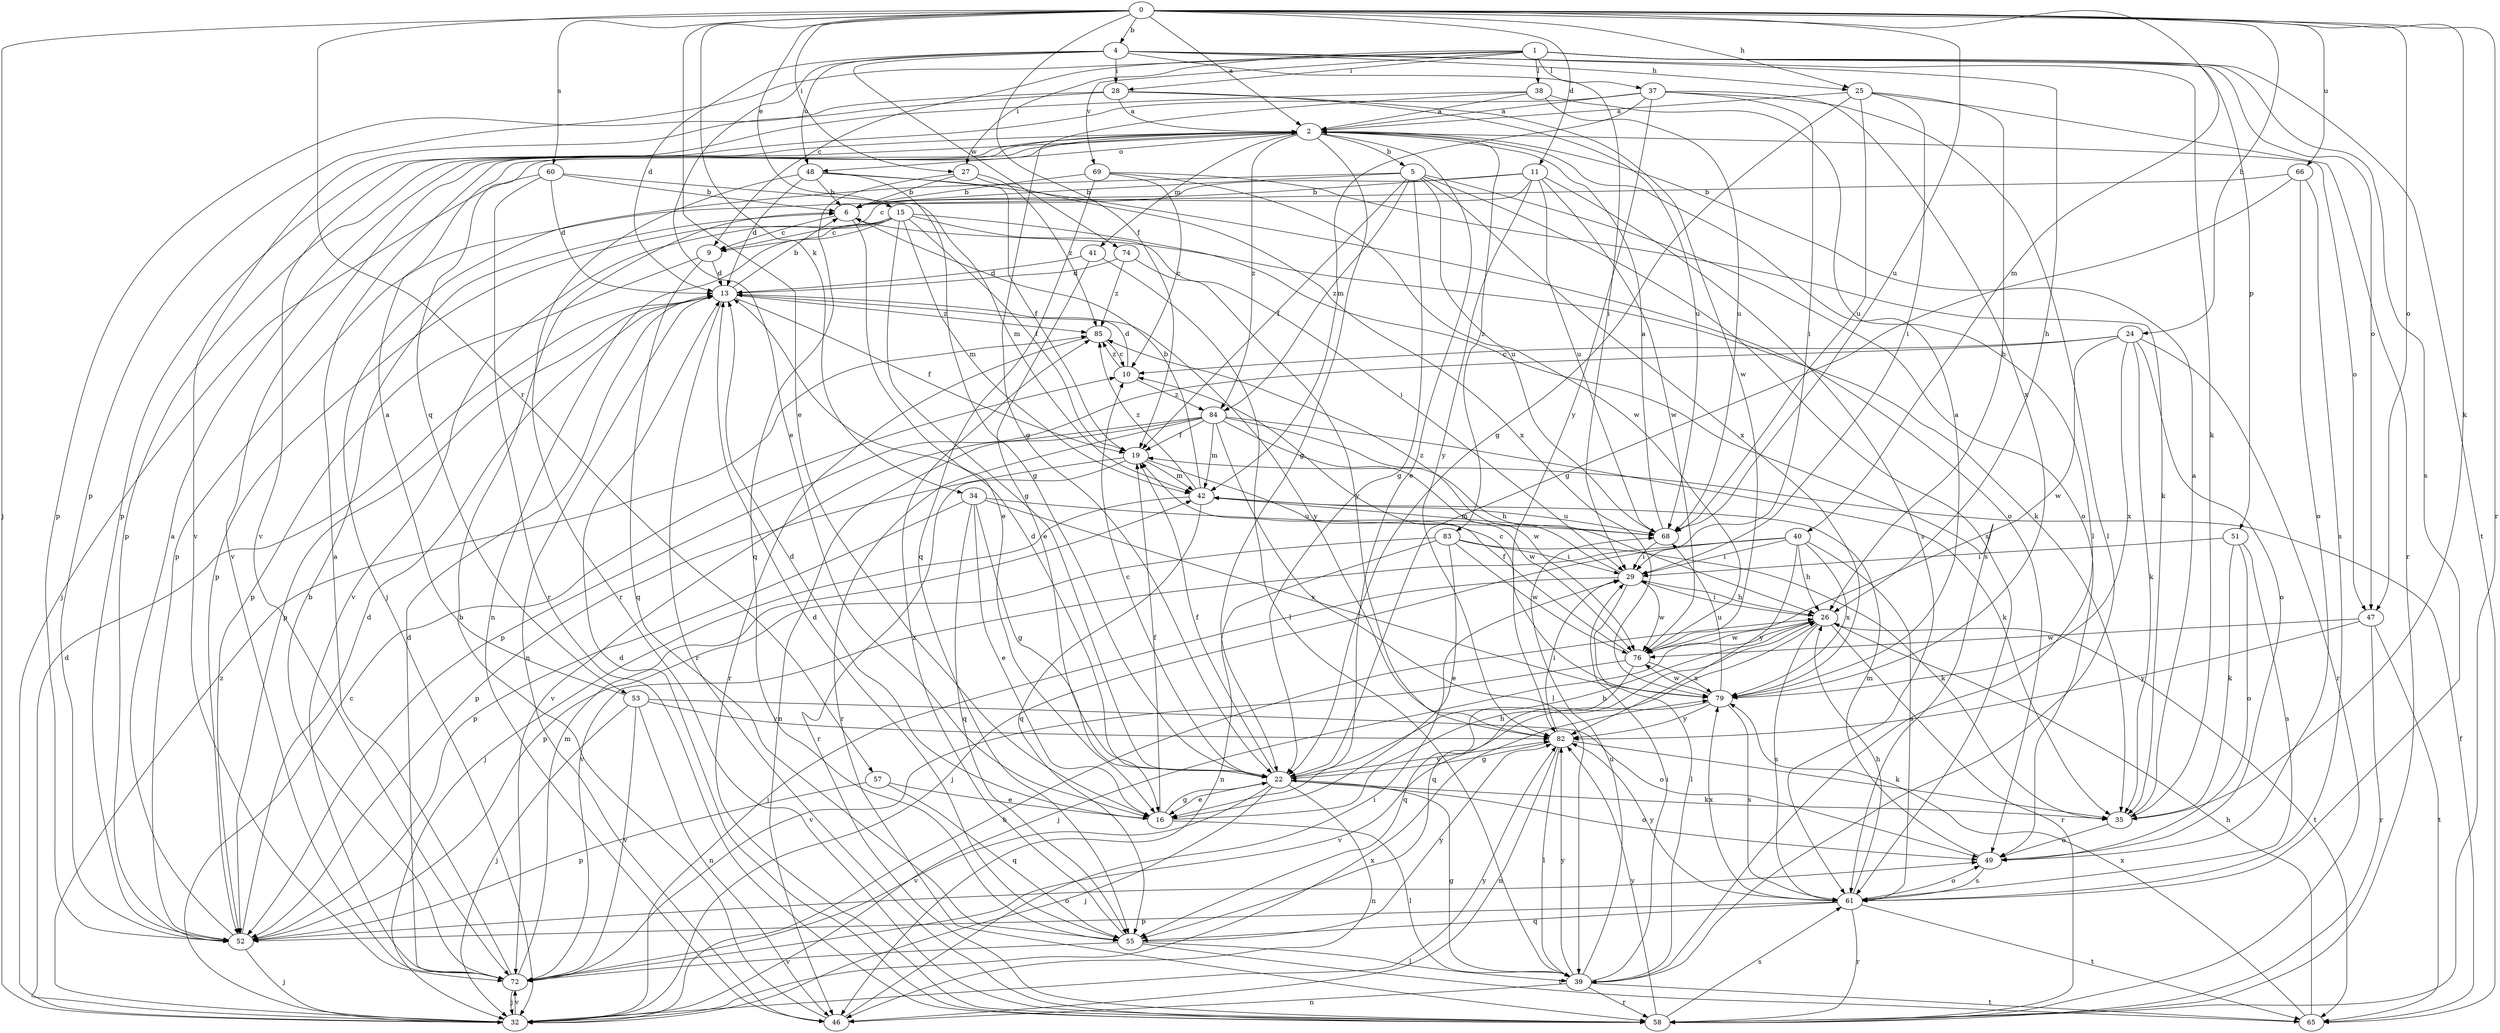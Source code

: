 strict digraph  {
0;
1;
2;
4;
5;
6;
9;
10;
11;
13;
15;
16;
19;
22;
24;
25;
26;
27;
28;
29;
32;
34;
35;
37;
38;
39;
40;
41;
42;
46;
47;
48;
49;
51;
52;
53;
55;
57;
58;
60;
61;
65;
66;
68;
69;
72;
74;
76;
79;
82;
83;
84;
85;
0 -> 2  [label=a];
0 -> 4  [label=b];
0 -> 11  [label=d];
0 -> 15  [label=e];
0 -> 16  [label=e];
0 -> 19  [label=f];
0 -> 24  [label=h];
0 -> 25  [label=h];
0 -> 27  [label=i];
0 -> 32  [label=j];
0 -> 34  [label=k];
0 -> 35  [label=k];
0 -> 40  [label=m];
0 -> 47  [label=o];
0 -> 57  [label=r];
0 -> 58  [label=r];
0 -> 60  [label=s];
0 -> 66  [label=u];
0 -> 68  [label=u];
1 -> 9  [label=c];
1 -> 27  [label=i];
1 -> 28  [label=i];
1 -> 37  [label=l];
1 -> 38  [label=l];
1 -> 47  [label=o];
1 -> 51  [label=p];
1 -> 52  [label=p];
1 -> 61  [label=s];
1 -> 65  [label=t];
1 -> 69  [label=v];
2 -> 5  [label=b];
2 -> 16  [label=e];
2 -> 22  [label=g];
2 -> 41  [label=m];
2 -> 47  [label=o];
2 -> 48  [label=o];
2 -> 52  [label=p];
2 -> 53  [label=q];
2 -> 72  [label=v];
2 -> 83  [label=z];
2 -> 84  [label=z];
4 -> 13  [label=d];
4 -> 16  [label=e];
4 -> 25  [label=h];
4 -> 26  [label=h];
4 -> 28  [label=i];
4 -> 29  [label=i];
4 -> 35  [label=k];
4 -> 48  [label=o];
4 -> 74  [label=w];
5 -> 6  [label=b];
5 -> 19  [label=f];
5 -> 22  [label=g];
5 -> 32  [label=j];
5 -> 49  [label=o];
5 -> 61  [label=s];
5 -> 76  [label=w];
5 -> 79  [label=x];
5 -> 84  [label=z];
6 -> 9  [label=c];
6 -> 16  [label=e];
6 -> 35  [label=k];
9 -> 13  [label=d];
9 -> 52  [label=p];
9 -> 55  [label=q];
10 -> 13  [label=d];
10 -> 84  [label=z];
10 -> 85  [label=z];
11 -> 6  [label=b];
11 -> 9  [label=c];
11 -> 52  [label=p];
11 -> 61  [label=s];
11 -> 68  [label=u];
11 -> 76  [label=w];
11 -> 82  [label=y];
13 -> 6  [label=b];
13 -> 19  [label=f];
13 -> 46  [label=n];
13 -> 52  [label=p];
13 -> 58  [label=r];
13 -> 82  [label=y];
13 -> 85  [label=z];
15 -> 9  [label=c];
15 -> 19  [label=f];
15 -> 22  [label=g];
15 -> 29  [label=i];
15 -> 42  [label=m];
15 -> 46  [label=n];
15 -> 52  [label=p];
15 -> 61  [label=s];
15 -> 72  [label=v];
16 -> 13  [label=d];
16 -> 19  [label=f];
16 -> 22  [label=g];
16 -> 26  [label=h];
16 -> 39  [label=l];
19 -> 42  [label=m];
19 -> 52  [label=p];
19 -> 58  [label=r];
19 -> 76  [label=w];
22 -> 10  [label=c];
22 -> 13  [label=d];
22 -> 16  [label=e];
22 -> 19  [label=f];
22 -> 26  [label=h];
22 -> 32  [label=j];
22 -> 35  [label=k];
22 -> 46  [label=n];
22 -> 49  [label=o];
22 -> 72  [label=v];
22 -> 82  [label=y];
24 -> 10  [label=c];
24 -> 35  [label=k];
24 -> 49  [label=o];
24 -> 52  [label=p];
24 -> 58  [label=r];
24 -> 76  [label=w];
24 -> 79  [label=x];
25 -> 2  [label=a];
25 -> 22  [label=g];
25 -> 26  [label=h];
25 -> 29  [label=i];
25 -> 58  [label=r];
25 -> 68  [label=u];
26 -> 29  [label=i];
26 -> 32  [label=j];
26 -> 55  [label=q];
26 -> 58  [label=r];
26 -> 61  [label=s];
26 -> 65  [label=t];
26 -> 76  [label=w];
27 -> 6  [label=b];
27 -> 55  [label=q];
27 -> 79  [label=x];
27 -> 85  [label=z];
28 -> 2  [label=a];
28 -> 52  [label=p];
28 -> 68  [label=u];
28 -> 72  [label=v];
28 -> 76  [label=w];
29 -> 26  [label=h];
29 -> 32  [label=j];
29 -> 39  [label=l];
29 -> 76  [label=w];
29 -> 85  [label=z];
32 -> 10  [label=c];
32 -> 13  [label=d];
32 -> 26  [label=h];
32 -> 72  [label=v];
32 -> 79  [label=x];
32 -> 82  [label=y];
32 -> 85  [label=z];
34 -> 16  [label=e];
34 -> 22  [label=g];
34 -> 52  [label=p];
34 -> 55  [label=q];
34 -> 68  [label=u];
34 -> 79  [label=x];
35 -> 2  [label=a];
35 -> 49  [label=o];
37 -> 2  [label=a];
37 -> 29  [label=i];
37 -> 39  [label=l];
37 -> 42  [label=m];
37 -> 72  [label=v];
37 -> 79  [label=x];
37 -> 82  [label=y];
38 -> 2  [label=a];
38 -> 22  [label=g];
38 -> 39  [label=l];
38 -> 52  [label=p];
38 -> 68  [label=u];
39 -> 22  [label=g];
39 -> 29  [label=i];
39 -> 46  [label=n];
39 -> 58  [label=r];
39 -> 65  [label=t];
39 -> 68  [label=u];
39 -> 82  [label=y];
40 -> 26  [label=h];
40 -> 29  [label=i];
40 -> 32  [label=j];
40 -> 61  [label=s];
40 -> 72  [label=v];
40 -> 79  [label=x];
40 -> 82  [label=y];
41 -> 13  [label=d];
41 -> 16  [label=e];
41 -> 39  [label=l];
42 -> 6  [label=b];
42 -> 32  [label=j];
42 -> 55  [label=q];
42 -> 68  [label=u];
42 -> 85  [label=z];
46 -> 6  [label=b];
46 -> 29  [label=i];
47 -> 58  [label=r];
47 -> 65  [label=t];
47 -> 76  [label=w];
47 -> 82  [label=y];
48 -> 6  [label=b];
48 -> 13  [label=d];
48 -> 19  [label=f];
48 -> 22  [label=g];
48 -> 49  [label=o];
48 -> 58  [label=r];
49 -> 42  [label=m];
49 -> 61  [label=s];
51 -> 29  [label=i];
51 -> 35  [label=k];
51 -> 49  [label=o];
51 -> 61  [label=s];
52 -> 2  [label=a];
52 -> 13  [label=d];
52 -> 32  [label=j];
52 -> 49  [label=o];
53 -> 2  [label=a];
53 -> 32  [label=j];
53 -> 46  [label=n];
53 -> 49  [label=o];
53 -> 72  [label=v];
53 -> 82  [label=y];
55 -> 13  [label=d];
55 -> 39  [label=l];
55 -> 65  [label=t];
55 -> 72  [label=v];
55 -> 82  [label=y];
55 -> 85  [label=z];
57 -> 16  [label=e];
57 -> 52  [label=p];
57 -> 55  [label=q];
58 -> 13  [label=d];
58 -> 61  [label=s];
58 -> 82  [label=y];
60 -> 6  [label=b];
60 -> 13  [label=d];
60 -> 32  [label=j];
60 -> 42  [label=m];
60 -> 58  [label=r];
61 -> 26  [label=h];
61 -> 49  [label=o];
61 -> 52  [label=p];
61 -> 55  [label=q];
61 -> 58  [label=r];
61 -> 65  [label=t];
61 -> 79  [label=x];
61 -> 82  [label=y];
65 -> 19  [label=f];
65 -> 26  [label=h];
65 -> 79  [label=x];
66 -> 6  [label=b];
66 -> 22  [label=g];
66 -> 49  [label=o];
66 -> 61  [label=s];
68 -> 2  [label=a];
68 -> 29  [label=i];
68 -> 42  [label=m];
69 -> 6  [label=b];
69 -> 10  [label=c];
69 -> 35  [label=k];
69 -> 55  [label=q];
69 -> 68  [label=u];
72 -> 2  [label=a];
72 -> 6  [label=b];
72 -> 13  [label=d];
72 -> 32  [label=j];
72 -> 42  [label=m];
74 -> 13  [label=d];
74 -> 82  [label=y];
74 -> 85  [label=z];
76 -> 19  [label=f];
76 -> 55  [label=q];
76 -> 72  [label=v];
76 -> 79  [label=x];
79 -> 2  [label=a];
79 -> 10  [label=c];
79 -> 61  [label=s];
79 -> 68  [label=u];
79 -> 72  [label=v];
79 -> 76  [label=w];
79 -> 82  [label=y];
82 -> 22  [label=g];
82 -> 29  [label=i];
82 -> 35  [label=k];
82 -> 39  [label=l];
82 -> 46  [label=n];
83 -> 16  [label=e];
83 -> 29  [label=i];
83 -> 35  [label=k];
83 -> 46  [label=n];
83 -> 52  [label=p];
83 -> 76  [label=w];
84 -> 19  [label=f];
84 -> 26  [label=h];
84 -> 35  [label=k];
84 -> 39  [label=l];
84 -> 42  [label=m];
84 -> 46  [label=n];
84 -> 58  [label=r];
84 -> 72  [label=v];
84 -> 76  [label=w];
85 -> 10  [label=c];
85 -> 58  [label=r];
}
